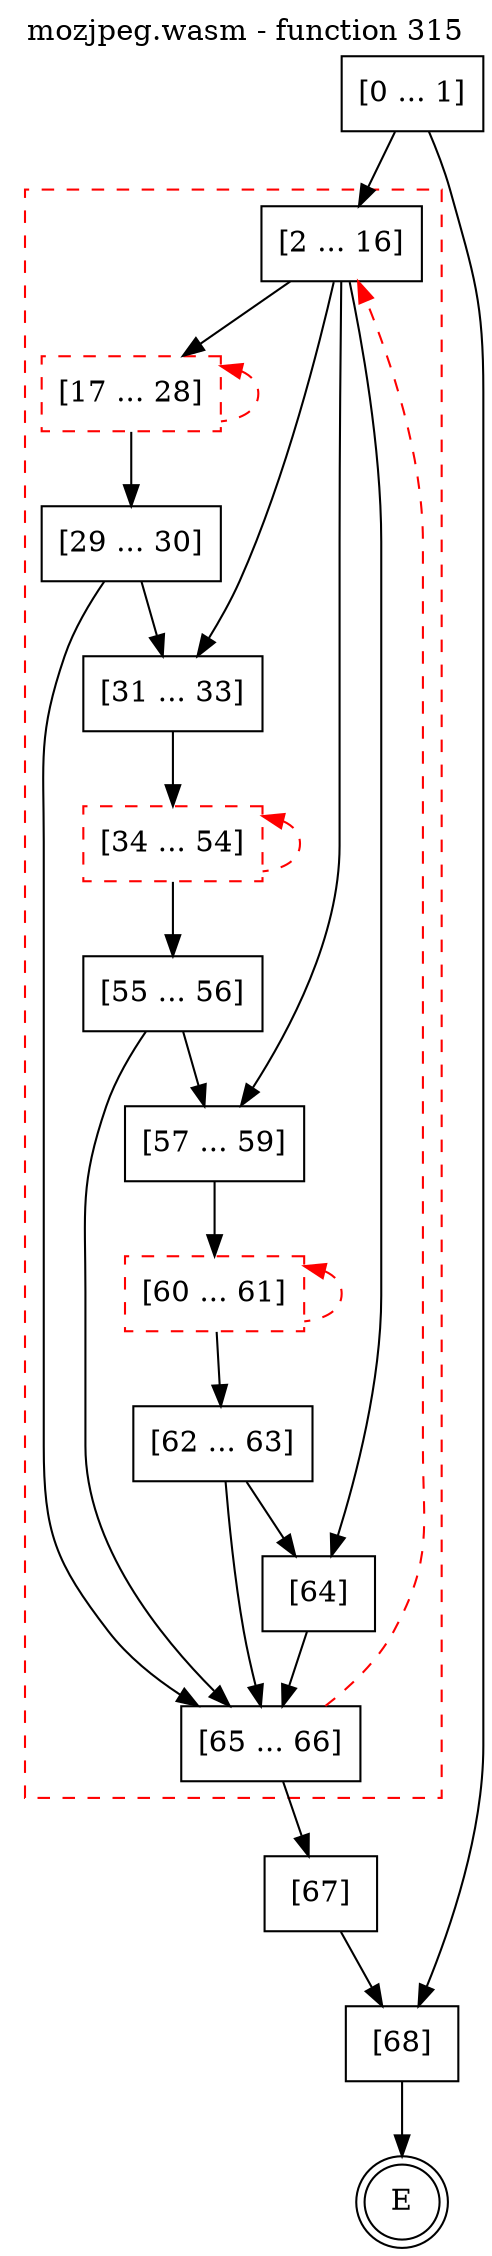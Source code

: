 digraph finite_state_machine {
    label = "mozjpeg.wasm - function 315"
    labelloc =  t
    labelfontsize = 16
    labelfontcolor = black
    labelfontname = "Helvetica"
    node [shape = doublecircle]; E ;
    node [shape = box];
    node [shape=box, color=black, style=solid] 0[label="[0 ... 1]"]
    subgraph cluster_2{
    label = "";
    style = dashed color = red;
    node [shape=box, color=black, style=solid] 2[label="[2 ... 16]"]
    node [shape=box, color=red, style=dashed] 17[label="[17 ... 28]"]
    node [shape=box, color=black, style=solid] 29[label="[29 ... 30]"]
    node [shape=box, color=black, style=solid] 31[label="[31 ... 33]"]
    node [shape=box, color=red, style=dashed] 34[label="[34 ... 54]"]
    node [shape=box, color=black, style=solid] 55[label="[55 ... 56]"]
    node [shape=box, color=black, style=solid] 57[label="[57 ... 59]"]
    node [shape=box, color=red, style=dashed] 60[label="[60 ... 61]"]
    node [shape=box, color=black, style=solid] 62[label="[62 ... 63]"]
    node [shape=box, color=black, style=solid] 64[label="[64]"]
    node [shape=box, color=black, style=solid] 65[label="[65 ... 66]"]
    }
    node [shape=box, color=black, style=solid] 67[label="[67]"]
    node [shape=box, color=black, style=solid] 68[label="[68]"]
    0 -> 2;
    0 -> 68;
    2 -> 17;
    2 -> 31;
    2 -> 57;
    2 -> 64;
    17 -> 29;
    17 -> 17[style="dashed" color="red" dir=back];
    29 -> 31;
    29 -> 65;
    31 -> 34;
    34 -> 55;
    34 -> 34[style="dashed" color="red" dir=back];
    55 -> 57;
    55 -> 65;
    57 -> 60;
    60 -> 62;
    60 -> 60[style="dashed" color="red" dir=back];
    62 -> 64;
    62 -> 65;
    64 -> 65;
    65 -> 2[style="dashed" color="red"];
    65 -> 67;
    67 -> 68;
    68 -> E;
}
